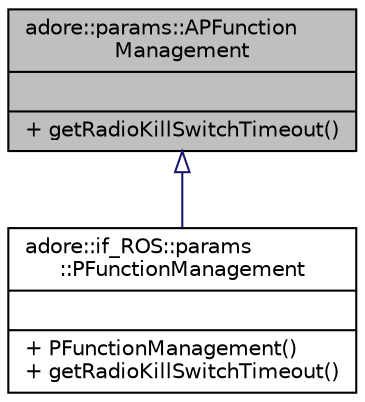 digraph "adore::params::APFunctionManagement"
{
 // LATEX_PDF_SIZE
  edge [fontname="Helvetica",fontsize="10",labelfontname="Helvetica",labelfontsize="10"];
  node [fontname="Helvetica",fontsize="10",shape=record];
  Node1 [label="{adore::params::APFunction\lManagement\n||+ getRadioKillSwitchTimeout()\l}",height=0.2,width=0.4,color="black", fillcolor="grey75", style="filled", fontcolor="black",tooltip="abstract class containing parameters for function management configuration"];
  Node1 -> Node2 [dir="back",color="midnightblue",fontsize="10",style="solid",arrowtail="onormal",fontname="Helvetica"];
  Node2 [label="{adore::if_ROS::params\l::PFunctionManagement\n||+ PFunctionManagement()\l+ getRadioKillSwitchTimeout()\l}",height=0.2,width=0.4,color="black", fillcolor="white", style="filled",URL="$classadore_1_1if__ROS_1_1params_1_1PFunctionManagement.html",tooltip=" "];
}
